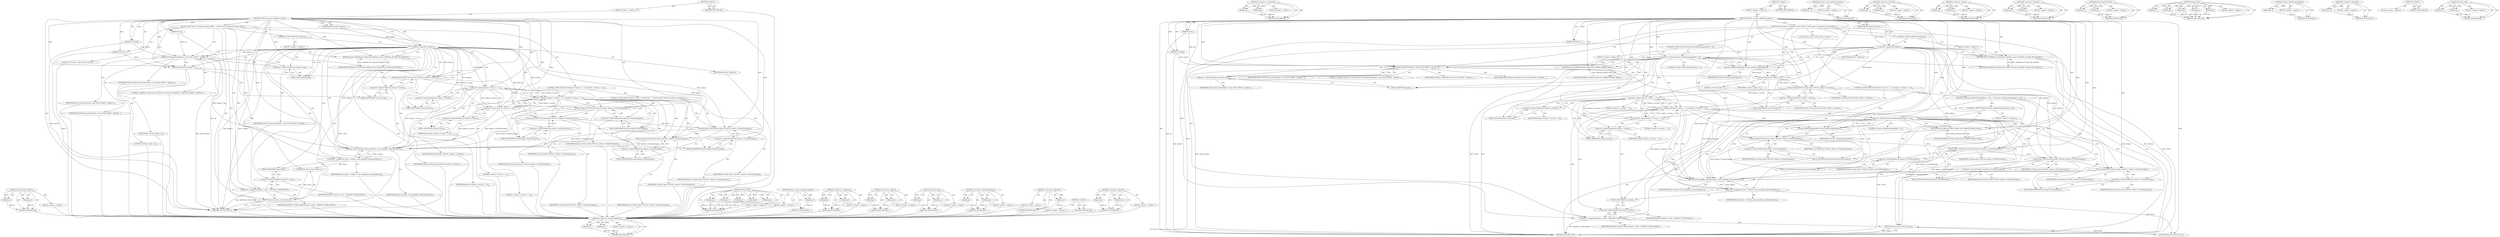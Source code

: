 digraph "Stream_Seek" {
vulnerable_128 [label=<(METHOD,Stream_Read_UINT16)>];
vulnerable_129 [label=<(PARAM,p1)>];
vulnerable_130 [label=<(PARAM,p2)>];
vulnerable_131 [label=<(BLOCK,&lt;empty&gt;,&lt;empty&gt;)>];
vulnerable_132 [label=<(METHOD_RETURN,ANY)>];
vulnerable_6 [label=<(METHOD,&lt;global&gt;)<SUB>1</SUB>>];
vulnerable_7 [label=<(BLOCK,&lt;empty&gt;,&lt;empty&gt;)<SUB>1</SUB>>];
vulnerable_8 [label=<(METHOD,drdynvc_process_capability_request)<SUB>1</SUB>>];
vulnerable_9 [label=<(PARAM,drdynvcPlugin* drdynvc)<SUB>1</SUB>>];
vulnerable_10 [label=<(PARAM,int Sp)<SUB>1</SUB>>];
vulnerable_11 [label=<(PARAM,int cbChId)<SUB>2</SUB>>];
vulnerable_12 [label=<(PARAM,wStream* s)<SUB>2</SUB>>];
vulnerable_13 [label=<(BLOCK,{
	UINT status;

 	if (!drdynvc)
 		return CHAN...,{
	UINT status;

 	if (!drdynvc)
 		return CHAN...)<SUB>3</SUB>>];
vulnerable_14 [label="<(LOCAL,UINT status: UINT)<SUB>4</SUB>>"];
vulnerable_15 [label=<(CONTROL_STRUCTURE,IF,if (!drdynvc))<SUB>6</SUB>>];
vulnerable_16 [label=<(&lt;operator&gt;.logicalNot,!drdynvc)<SUB>6</SUB>>];
vulnerable_17 [label=<(IDENTIFIER,drdynvc,!drdynvc)<SUB>6</SUB>>];
vulnerable_18 [label=<(BLOCK,&lt;empty&gt;,&lt;empty&gt;)<SUB>7</SUB>>];
vulnerable_19 [label=<(RETURN,return CHANNEL_RC_BAD_INIT_HANDLE;,return CHANNEL_RC_BAD_INIT_HANDLE;)<SUB>7</SUB>>];
vulnerable_20 [label=<(IDENTIFIER,CHANNEL_RC_BAD_INIT_HANDLE,return CHANNEL_RC_BAD_INIT_HANDLE;)<SUB>7</SUB>>];
vulnerable_21 [label=<(WLog_Print,WLog_Print(drdynvc-&gt;log, WLOG_TRACE, &quot;capabilit...)<SUB>9</SUB>>];
vulnerable_22 [label=<(&lt;operator&gt;.indirectFieldAccess,drdynvc-&gt;log)<SUB>9</SUB>>];
vulnerable_23 [label=<(IDENTIFIER,drdynvc,WLog_Print(drdynvc-&gt;log, WLOG_TRACE, &quot;capabilit...)<SUB>9</SUB>>];
vulnerable_24 [label=<(FIELD_IDENTIFIER,log,log)<SUB>9</SUB>>];
vulnerable_25 [label=<(IDENTIFIER,WLOG_TRACE,WLog_Print(drdynvc-&gt;log, WLOG_TRACE, &quot;capabilit...)<SUB>9</SUB>>];
vulnerable_26 [label=<(LITERAL,&quot;capability_request Sp=%d cbChId=%d&quot;,WLog_Print(drdynvc-&gt;log, WLOG_TRACE, &quot;capabilit...)<SUB>9</SUB>>];
vulnerable_27 [label=<(IDENTIFIER,Sp,WLog_Print(drdynvc-&gt;log, WLOG_TRACE, &quot;capabilit...)<SUB>9</SUB>>];
vulnerable_28 [label=<(IDENTIFIER,cbChId,WLog_Print(drdynvc-&gt;log, WLOG_TRACE, &quot;capabilit...)<SUB>9</SUB>>];
vulnerable_29 [label=<(Stream_Seek,Stream_Seek(s, 1))<SUB>10</SUB>>];
vulnerable_30 [label=<(IDENTIFIER,s,Stream_Seek(s, 1))<SUB>10</SUB>>];
vulnerable_31 [label=<(LITERAL,1,Stream_Seek(s, 1))<SUB>10</SUB>>];
vulnerable_32 [label=<(Stream_Read_UINT16,Stream_Read_UINT16(s, drdynvc-&gt;version))<SUB>11</SUB>>];
vulnerable_33 [label=<(IDENTIFIER,s,Stream_Read_UINT16(s, drdynvc-&gt;version))<SUB>11</SUB>>];
vulnerable_34 [label=<(&lt;operator&gt;.indirectFieldAccess,drdynvc-&gt;version)<SUB>11</SUB>>];
vulnerable_35 [label=<(IDENTIFIER,drdynvc,Stream_Read_UINT16(s, drdynvc-&gt;version))<SUB>11</SUB>>];
vulnerable_36 [label=<(FIELD_IDENTIFIER,version,version)<SUB>11</SUB>>];
vulnerable_37 [label=<(CONTROL_STRUCTURE,IF,if ((drdynvc-&gt;version == 2) || (drdynvc-&gt;version == 3)))<SUB>16</SUB>>];
vulnerable_38 [label=<(&lt;operator&gt;.logicalOr,(drdynvc-&gt;version == 2) || (drdynvc-&gt;version == 3))<SUB>16</SUB>>];
vulnerable_39 [label=<(&lt;operator&gt;.equals,drdynvc-&gt;version == 2)<SUB>16</SUB>>];
vulnerable_40 [label=<(&lt;operator&gt;.indirectFieldAccess,drdynvc-&gt;version)<SUB>16</SUB>>];
vulnerable_41 [label=<(IDENTIFIER,drdynvc,drdynvc-&gt;version == 2)<SUB>16</SUB>>];
vulnerable_42 [label=<(FIELD_IDENTIFIER,version,version)<SUB>16</SUB>>];
vulnerable_43 [label=<(LITERAL,2,drdynvc-&gt;version == 2)<SUB>16</SUB>>];
vulnerable_44 [label=<(&lt;operator&gt;.equals,drdynvc-&gt;version == 3)<SUB>16</SUB>>];
vulnerable_45 [label=<(&lt;operator&gt;.indirectFieldAccess,drdynvc-&gt;version)<SUB>16</SUB>>];
vulnerable_46 [label=<(IDENTIFIER,drdynvc,drdynvc-&gt;version == 3)<SUB>16</SUB>>];
vulnerable_47 [label=<(FIELD_IDENTIFIER,version,version)<SUB>16</SUB>>];
vulnerable_48 [label=<(LITERAL,3,drdynvc-&gt;version == 3)<SUB>16</SUB>>];
vulnerable_49 [label=<(BLOCK,{
 		Stream_Read_UINT16(s, drdynvc-&gt;PriorityCha...,{
 		Stream_Read_UINT16(s, drdynvc-&gt;PriorityCha...)<SUB>17</SUB>>];
vulnerable_50 [label=<(Stream_Read_UINT16,Stream_Read_UINT16(s, drdynvc-&gt;PriorityCharge0))<SUB>18</SUB>>];
vulnerable_51 [label=<(IDENTIFIER,s,Stream_Read_UINT16(s, drdynvc-&gt;PriorityCharge0))<SUB>18</SUB>>];
vulnerable_52 [label=<(&lt;operator&gt;.indirectFieldAccess,drdynvc-&gt;PriorityCharge0)<SUB>18</SUB>>];
vulnerable_53 [label=<(IDENTIFIER,drdynvc,Stream_Read_UINT16(s, drdynvc-&gt;PriorityCharge0))<SUB>18</SUB>>];
vulnerable_54 [label=<(FIELD_IDENTIFIER,PriorityCharge0,PriorityCharge0)<SUB>18</SUB>>];
vulnerable_55 [label=<(Stream_Read_UINT16,Stream_Read_UINT16(s, drdynvc-&gt;PriorityCharge1))<SUB>19</SUB>>];
vulnerable_56 [label=<(IDENTIFIER,s,Stream_Read_UINT16(s, drdynvc-&gt;PriorityCharge1))<SUB>19</SUB>>];
vulnerable_57 [label=<(&lt;operator&gt;.indirectFieldAccess,drdynvc-&gt;PriorityCharge1)<SUB>19</SUB>>];
vulnerable_58 [label=<(IDENTIFIER,drdynvc,Stream_Read_UINT16(s, drdynvc-&gt;PriorityCharge1))<SUB>19</SUB>>];
vulnerable_59 [label=<(FIELD_IDENTIFIER,PriorityCharge1,PriorityCharge1)<SUB>19</SUB>>];
vulnerable_60 [label=<(Stream_Read_UINT16,Stream_Read_UINT16(s, drdynvc-&gt;PriorityCharge2))<SUB>20</SUB>>];
vulnerable_61 [label=<(IDENTIFIER,s,Stream_Read_UINT16(s, drdynvc-&gt;PriorityCharge2))<SUB>20</SUB>>];
vulnerable_62 [label=<(&lt;operator&gt;.indirectFieldAccess,drdynvc-&gt;PriorityCharge2)<SUB>20</SUB>>];
vulnerable_63 [label=<(IDENTIFIER,drdynvc,Stream_Read_UINT16(s, drdynvc-&gt;PriorityCharge2))<SUB>20</SUB>>];
vulnerable_64 [label=<(FIELD_IDENTIFIER,PriorityCharge2,PriorityCharge2)<SUB>20</SUB>>];
vulnerable_65 [label=<(Stream_Read_UINT16,Stream_Read_UINT16(s, drdynvc-&gt;PriorityCharge3))<SUB>21</SUB>>];
vulnerable_66 [label=<(IDENTIFIER,s,Stream_Read_UINT16(s, drdynvc-&gt;PriorityCharge3))<SUB>21</SUB>>];
vulnerable_67 [label=<(&lt;operator&gt;.indirectFieldAccess,drdynvc-&gt;PriorityCharge3)<SUB>21</SUB>>];
vulnerable_68 [label=<(IDENTIFIER,drdynvc,Stream_Read_UINT16(s, drdynvc-&gt;PriorityCharge3))<SUB>21</SUB>>];
vulnerable_69 [label=<(FIELD_IDENTIFIER,PriorityCharge3,PriorityCharge3)<SUB>21</SUB>>];
vulnerable_70 [label=<(&lt;operator&gt;.assignment,status = drdynvc_send_capability_response(drdynvc))<SUB>24</SUB>>];
vulnerable_71 [label=<(IDENTIFIER,status,status = drdynvc_send_capability_response(drdynvc))<SUB>24</SUB>>];
vulnerable_72 [label=<(drdynvc_send_capability_response,drdynvc_send_capability_response(drdynvc))<SUB>24</SUB>>];
vulnerable_73 [label=<(IDENTIFIER,drdynvc,drdynvc_send_capability_response(drdynvc))<SUB>24</SUB>>];
vulnerable_74 [label=<(&lt;operator&gt;.assignment,drdynvc-&gt;state = DRDYNVC_STATE_READY)<SUB>25</SUB>>];
vulnerable_75 [label=<(&lt;operator&gt;.indirectFieldAccess,drdynvc-&gt;state)<SUB>25</SUB>>];
vulnerable_76 [label=<(IDENTIFIER,drdynvc,drdynvc-&gt;state = DRDYNVC_STATE_READY)<SUB>25</SUB>>];
vulnerable_77 [label=<(FIELD_IDENTIFIER,state,state)<SUB>25</SUB>>];
vulnerable_78 [label=<(IDENTIFIER,DRDYNVC_STATE_READY,drdynvc-&gt;state = DRDYNVC_STATE_READY)<SUB>25</SUB>>];
vulnerable_79 [label=<(RETURN,return status;,return status;)<SUB>26</SUB>>];
vulnerable_80 [label=<(IDENTIFIER,status,return status;)<SUB>26</SUB>>];
vulnerable_81 [label=<(METHOD_RETURN,UINT)<SUB>1</SUB>>];
vulnerable_83 [label=<(METHOD_RETURN,ANY)<SUB>1</SUB>>];
vulnerable_110 [label=<(METHOD,WLog_Print)>];
vulnerable_111 [label=<(PARAM,p1)>];
vulnerable_112 [label=<(PARAM,p2)>];
vulnerable_113 [label=<(PARAM,p3)>];
vulnerable_114 [label=<(PARAM,p4)>];
vulnerable_115 [label=<(PARAM,p5)>];
vulnerable_116 [label=<(BLOCK,&lt;empty&gt;,&lt;empty&gt;)>];
vulnerable_117 [label=<(METHOD_RETURN,ANY)>];
vulnerable_148 [label=<(METHOD,drdynvc_send_capability_response)>];
vulnerable_149 [label=<(PARAM,p1)>];
vulnerable_150 [label=<(BLOCK,&lt;empty&gt;,&lt;empty&gt;)>];
vulnerable_151 [label=<(METHOD_RETURN,ANY)>];
vulnerable_143 [label=<(METHOD,&lt;operator&gt;.assignment)>];
vulnerable_144 [label=<(PARAM,p1)>];
vulnerable_145 [label=<(PARAM,p2)>];
vulnerable_146 [label=<(BLOCK,&lt;empty&gt;,&lt;empty&gt;)>];
vulnerable_147 [label=<(METHOD_RETURN,ANY)>];
vulnerable_138 [label=<(METHOD,&lt;operator&gt;.equals)>];
vulnerable_139 [label=<(PARAM,p1)>];
vulnerable_140 [label=<(PARAM,p2)>];
vulnerable_141 [label=<(BLOCK,&lt;empty&gt;,&lt;empty&gt;)>];
vulnerable_142 [label=<(METHOD_RETURN,ANY)>];
vulnerable_123 [label=<(METHOD,Stream_Seek)>];
vulnerable_124 [label=<(PARAM,p1)>];
vulnerable_125 [label=<(PARAM,p2)>];
vulnerable_126 [label=<(BLOCK,&lt;empty&gt;,&lt;empty&gt;)>];
vulnerable_127 [label=<(METHOD_RETURN,ANY)>];
vulnerable_118 [label=<(METHOD,&lt;operator&gt;.indirectFieldAccess)>];
vulnerable_119 [label=<(PARAM,p1)>];
vulnerable_120 [label=<(PARAM,p2)>];
vulnerable_121 [label=<(BLOCK,&lt;empty&gt;,&lt;empty&gt;)>];
vulnerable_122 [label=<(METHOD_RETURN,ANY)>];
vulnerable_106 [label=<(METHOD,&lt;operator&gt;.logicalNot)>];
vulnerable_107 [label=<(PARAM,p1)>];
vulnerable_108 [label=<(BLOCK,&lt;empty&gt;,&lt;empty&gt;)>];
vulnerable_109 [label=<(METHOD_RETURN,ANY)>];
vulnerable_100 [label=<(METHOD,&lt;global&gt;)<SUB>1</SUB>>];
vulnerable_101 [label=<(BLOCK,&lt;empty&gt;,&lt;empty&gt;)>];
vulnerable_102 [label=<(METHOD_RETURN,ANY)>];
vulnerable_133 [label=<(METHOD,&lt;operator&gt;.logicalOr)>];
vulnerable_134 [label=<(PARAM,p1)>];
vulnerable_135 [label=<(PARAM,p2)>];
vulnerable_136 [label=<(BLOCK,&lt;empty&gt;,&lt;empty&gt;)>];
vulnerable_137 [label=<(METHOD_RETURN,ANY)>];
fixed_143 [label=<(METHOD,&lt;operator&gt;.indirectFieldAccess)>];
fixed_144 [label=<(PARAM,p1)>];
fixed_145 [label=<(PARAM,p2)>];
fixed_146 [label=<(BLOCK,&lt;empty&gt;,&lt;empty&gt;)>];
fixed_147 [label=<(METHOD_RETURN,ANY)>];
fixed_168 [label=<(METHOD,&lt;operator&gt;.assignment)>];
fixed_169 [label=<(PARAM,p1)>];
fixed_170 [label=<(PARAM,p2)>];
fixed_171 [label=<(BLOCK,&lt;empty&gt;,&lt;empty&gt;)>];
fixed_172 [label=<(METHOD_RETURN,ANY)>];
fixed_6 [label=<(METHOD,&lt;global&gt;)<SUB>1</SUB>>];
fixed_7 [label=<(BLOCK,&lt;empty&gt;,&lt;empty&gt;)<SUB>1</SUB>>];
fixed_8 [label=<(METHOD,drdynvc_process_capability_request)<SUB>1</SUB>>];
fixed_9 [label=<(PARAM,drdynvcPlugin* drdynvc)<SUB>1</SUB>>];
fixed_10 [label=<(PARAM,int Sp)<SUB>1</SUB>>];
fixed_11 [label=<(PARAM,int cbChId)<SUB>2</SUB>>];
fixed_12 [label=<(PARAM,wStream* s)<SUB>2</SUB>>];
fixed_13 [label=<(BLOCK,{
	UINT status;

 	if (!drdynvc)
 		return CHAN...,{
	UINT status;

 	if (!drdynvc)
 		return CHAN...)<SUB>3</SUB>>];
fixed_14 [label="<(LOCAL,UINT status: UINT)<SUB>4</SUB>>"];
fixed_15 [label=<(CONTROL_STRUCTURE,IF,if (!drdynvc))<SUB>6</SUB>>];
fixed_16 [label=<(&lt;operator&gt;.logicalNot,!drdynvc)<SUB>6</SUB>>];
fixed_17 [label=<(IDENTIFIER,drdynvc,!drdynvc)<SUB>6</SUB>>];
fixed_18 [label=<(BLOCK,&lt;empty&gt;,&lt;empty&gt;)<SUB>7</SUB>>];
fixed_19 [label=<(RETURN,return CHANNEL_RC_BAD_INIT_HANDLE;,return CHANNEL_RC_BAD_INIT_HANDLE;)<SUB>7</SUB>>];
fixed_20 [label=<(IDENTIFIER,CHANNEL_RC_BAD_INIT_HANDLE,return CHANNEL_RC_BAD_INIT_HANDLE;)<SUB>7</SUB>>];
fixed_21 [label=<(CONTROL_STRUCTURE,IF,if (Stream_GetRemainingLength(s) &lt; 3))<SUB>9</SUB>>];
fixed_22 [label=<(&lt;operator&gt;.lessThan,Stream_GetRemainingLength(s) &lt; 3)<SUB>9</SUB>>];
fixed_23 [label=<(Stream_GetRemainingLength,Stream_GetRemainingLength(s))<SUB>9</SUB>>];
fixed_24 [label=<(IDENTIFIER,s,Stream_GetRemainingLength(s))<SUB>9</SUB>>];
fixed_25 [label=<(LITERAL,3,Stream_GetRemainingLength(s) &lt; 3)<SUB>9</SUB>>];
fixed_26 [label=<(BLOCK,&lt;empty&gt;,&lt;empty&gt;)<SUB>10</SUB>>];
fixed_27 [label=<(RETURN,return ERROR_INVALID_DATA;,return ERROR_INVALID_DATA;)<SUB>10</SUB>>];
fixed_28 [label=<(IDENTIFIER,ERROR_INVALID_DATA,return ERROR_INVALID_DATA;)<SUB>10</SUB>>];
fixed_29 [label=<(WLog_Print,WLog_Print(drdynvc-&gt;log, WLOG_TRACE, &quot;capabilit...)<SUB>12</SUB>>];
fixed_30 [label=<(&lt;operator&gt;.indirectFieldAccess,drdynvc-&gt;log)<SUB>12</SUB>>];
fixed_31 [label=<(IDENTIFIER,drdynvc,WLog_Print(drdynvc-&gt;log, WLOG_TRACE, &quot;capabilit...)<SUB>12</SUB>>];
fixed_32 [label=<(FIELD_IDENTIFIER,log,log)<SUB>12</SUB>>];
fixed_33 [label=<(IDENTIFIER,WLOG_TRACE,WLog_Print(drdynvc-&gt;log, WLOG_TRACE, &quot;capabilit...)<SUB>12</SUB>>];
fixed_34 [label=<(LITERAL,&quot;capability_request Sp=%d cbChId=%d&quot;,WLog_Print(drdynvc-&gt;log, WLOG_TRACE, &quot;capabilit...)<SUB>12</SUB>>];
fixed_35 [label=<(IDENTIFIER,Sp,WLog_Print(drdynvc-&gt;log, WLOG_TRACE, &quot;capabilit...)<SUB>12</SUB>>];
fixed_36 [label=<(IDENTIFIER,cbChId,WLog_Print(drdynvc-&gt;log, WLOG_TRACE, &quot;capabilit...)<SUB>12</SUB>>];
fixed_37 [label=<(Stream_Seek,Stream_Seek(s, 1))<SUB>13</SUB>>];
fixed_38 [label=<(IDENTIFIER,s,Stream_Seek(s, 1))<SUB>13</SUB>>];
fixed_39 [label=<(LITERAL,1,Stream_Seek(s, 1))<SUB>13</SUB>>];
fixed_40 [label=<(Stream_Read_UINT16,Stream_Read_UINT16(s, drdynvc-&gt;version))<SUB>14</SUB>>];
fixed_41 [label=<(IDENTIFIER,s,Stream_Read_UINT16(s, drdynvc-&gt;version))<SUB>14</SUB>>];
fixed_42 [label=<(&lt;operator&gt;.indirectFieldAccess,drdynvc-&gt;version)<SUB>14</SUB>>];
fixed_43 [label=<(IDENTIFIER,drdynvc,Stream_Read_UINT16(s, drdynvc-&gt;version))<SUB>14</SUB>>];
fixed_44 [label=<(FIELD_IDENTIFIER,version,version)<SUB>14</SUB>>];
fixed_45 [label=<(CONTROL_STRUCTURE,IF,if ((drdynvc-&gt;version == 2) || (drdynvc-&gt;version == 3)))<SUB>19</SUB>>];
fixed_46 [label=<(&lt;operator&gt;.logicalOr,(drdynvc-&gt;version == 2) || (drdynvc-&gt;version == 3))<SUB>19</SUB>>];
fixed_47 [label=<(&lt;operator&gt;.equals,drdynvc-&gt;version == 2)<SUB>19</SUB>>];
fixed_48 [label=<(&lt;operator&gt;.indirectFieldAccess,drdynvc-&gt;version)<SUB>19</SUB>>];
fixed_49 [label=<(IDENTIFIER,drdynvc,drdynvc-&gt;version == 2)<SUB>19</SUB>>];
fixed_50 [label=<(FIELD_IDENTIFIER,version,version)<SUB>19</SUB>>];
fixed_51 [label=<(LITERAL,2,drdynvc-&gt;version == 2)<SUB>19</SUB>>];
fixed_52 [label=<(&lt;operator&gt;.equals,drdynvc-&gt;version == 3)<SUB>19</SUB>>];
fixed_53 [label=<(&lt;operator&gt;.indirectFieldAccess,drdynvc-&gt;version)<SUB>19</SUB>>];
fixed_54 [label=<(IDENTIFIER,drdynvc,drdynvc-&gt;version == 3)<SUB>19</SUB>>];
fixed_55 [label=<(FIELD_IDENTIFIER,version,version)<SUB>19</SUB>>];
fixed_56 [label=<(LITERAL,3,drdynvc-&gt;version == 3)<SUB>19</SUB>>];
fixed_57 [label=<(BLOCK,{
		if (Stream_GetRemainingLength(s) &lt; 8)
			re...,{
		if (Stream_GetRemainingLength(s) &lt; 8)
			re...)<SUB>20</SUB>>];
fixed_58 [label=<(CONTROL_STRUCTURE,IF,if (Stream_GetRemainingLength(s) &lt; 8))<SUB>21</SUB>>];
fixed_59 [label=<(&lt;operator&gt;.lessThan,Stream_GetRemainingLength(s) &lt; 8)<SUB>21</SUB>>];
fixed_60 [label=<(Stream_GetRemainingLength,Stream_GetRemainingLength(s))<SUB>21</SUB>>];
fixed_61 [label=<(IDENTIFIER,s,Stream_GetRemainingLength(s))<SUB>21</SUB>>];
fixed_62 [label=<(LITERAL,8,Stream_GetRemainingLength(s) &lt; 8)<SUB>21</SUB>>];
fixed_63 [label=<(BLOCK,&lt;empty&gt;,&lt;empty&gt;)<SUB>22</SUB>>];
fixed_64 [label=<(RETURN,return ERROR_INVALID_DATA;,return ERROR_INVALID_DATA;)<SUB>22</SUB>>];
fixed_65 [label=<(IDENTIFIER,ERROR_INVALID_DATA,return ERROR_INVALID_DATA;)<SUB>22</SUB>>];
fixed_66 [label=<(Stream_Read_UINT16,Stream_Read_UINT16(s, drdynvc-&gt;PriorityCharge0))<SUB>24</SUB>>];
fixed_67 [label=<(IDENTIFIER,s,Stream_Read_UINT16(s, drdynvc-&gt;PriorityCharge0))<SUB>24</SUB>>];
fixed_68 [label=<(&lt;operator&gt;.indirectFieldAccess,drdynvc-&gt;PriorityCharge0)<SUB>24</SUB>>];
fixed_69 [label=<(IDENTIFIER,drdynvc,Stream_Read_UINT16(s, drdynvc-&gt;PriorityCharge0))<SUB>24</SUB>>];
fixed_70 [label=<(FIELD_IDENTIFIER,PriorityCharge0,PriorityCharge0)<SUB>24</SUB>>];
fixed_71 [label=<(Stream_Read_UINT16,Stream_Read_UINT16(s, drdynvc-&gt;PriorityCharge1))<SUB>25</SUB>>];
fixed_72 [label=<(IDENTIFIER,s,Stream_Read_UINT16(s, drdynvc-&gt;PriorityCharge1))<SUB>25</SUB>>];
fixed_73 [label=<(&lt;operator&gt;.indirectFieldAccess,drdynvc-&gt;PriorityCharge1)<SUB>25</SUB>>];
fixed_74 [label=<(IDENTIFIER,drdynvc,Stream_Read_UINT16(s, drdynvc-&gt;PriorityCharge1))<SUB>25</SUB>>];
fixed_75 [label=<(FIELD_IDENTIFIER,PriorityCharge1,PriorityCharge1)<SUB>25</SUB>>];
fixed_76 [label=<(Stream_Read_UINT16,Stream_Read_UINT16(s, drdynvc-&gt;PriorityCharge2))<SUB>26</SUB>>];
fixed_77 [label=<(IDENTIFIER,s,Stream_Read_UINT16(s, drdynvc-&gt;PriorityCharge2))<SUB>26</SUB>>];
fixed_78 [label=<(&lt;operator&gt;.indirectFieldAccess,drdynvc-&gt;PriorityCharge2)<SUB>26</SUB>>];
fixed_79 [label=<(IDENTIFIER,drdynvc,Stream_Read_UINT16(s, drdynvc-&gt;PriorityCharge2))<SUB>26</SUB>>];
fixed_80 [label=<(FIELD_IDENTIFIER,PriorityCharge2,PriorityCharge2)<SUB>26</SUB>>];
fixed_81 [label=<(Stream_Read_UINT16,Stream_Read_UINT16(s, drdynvc-&gt;PriorityCharge3))<SUB>27</SUB>>];
fixed_82 [label=<(IDENTIFIER,s,Stream_Read_UINT16(s, drdynvc-&gt;PriorityCharge3))<SUB>27</SUB>>];
fixed_83 [label=<(&lt;operator&gt;.indirectFieldAccess,drdynvc-&gt;PriorityCharge3)<SUB>27</SUB>>];
fixed_84 [label=<(IDENTIFIER,drdynvc,Stream_Read_UINT16(s, drdynvc-&gt;PriorityCharge3))<SUB>27</SUB>>];
fixed_85 [label=<(FIELD_IDENTIFIER,PriorityCharge3,PriorityCharge3)<SUB>27</SUB>>];
fixed_86 [label=<(&lt;operator&gt;.assignment,status = drdynvc_send_capability_response(drdynvc))<SUB>30</SUB>>];
fixed_87 [label=<(IDENTIFIER,status,status = drdynvc_send_capability_response(drdynvc))<SUB>30</SUB>>];
fixed_88 [label=<(drdynvc_send_capability_response,drdynvc_send_capability_response(drdynvc))<SUB>30</SUB>>];
fixed_89 [label=<(IDENTIFIER,drdynvc,drdynvc_send_capability_response(drdynvc))<SUB>30</SUB>>];
fixed_90 [label=<(&lt;operator&gt;.assignment,drdynvc-&gt;state = DRDYNVC_STATE_READY)<SUB>31</SUB>>];
fixed_91 [label=<(&lt;operator&gt;.indirectFieldAccess,drdynvc-&gt;state)<SUB>31</SUB>>];
fixed_92 [label=<(IDENTIFIER,drdynvc,drdynvc-&gt;state = DRDYNVC_STATE_READY)<SUB>31</SUB>>];
fixed_93 [label=<(FIELD_IDENTIFIER,state,state)<SUB>31</SUB>>];
fixed_94 [label=<(IDENTIFIER,DRDYNVC_STATE_READY,drdynvc-&gt;state = DRDYNVC_STATE_READY)<SUB>31</SUB>>];
fixed_95 [label=<(RETURN,return status;,return status;)<SUB>32</SUB>>];
fixed_96 [label=<(IDENTIFIER,status,return status;)<SUB>32</SUB>>];
fixed_97 [label=<(METHOD_RETURN,UINT)<SUB>1</SUB>>];
fixed_99 [label=<(METHOD_RETURN,ANY)<SUB>1</SUB>>];
fixed_173 [label=<(METHOD,drdynvc_send_capability_response)>];
fixed_174 [label=<(PARAM,p1)>];
fixed_175 [label=<(BLOCK,&lt;empty&gt;,&lt;empty&gt;)>];
fixed_176 [label=<(METHOD_RETURN,ANY)>];
fixed_126 [label=<(METHOD,&lt;operator&gt;.lessThan)>];
fixed_127 [label=<(PARAM,p1)>];
fixed_128 [label=<(PARAM,p2)>];
fixed_129 [label=<(BLOCK,&lt;empty&gt;,&lt;empty&gt;)>];
fixed_130 [label=<(METHOD_RETURN,ANY)>];
fixed_163 [label=<(METHOD,&lt;operator&gt;.equals)>];
fixed_164 [label=<(PARAM,p1)>];
fixed_165 [label=<(PARAM,p2)>];
fixed_166 [label=<(BLOCK,&lt;empty&gt;,&lt;empty&gt;)>];
fixed_167 [label=<(METHOD_RETURN,ANY)>];
fixed_158 [label=<(METHOD,&lt;operator&gt;.logicalOr)>];
fixed_159 [label=<(PARAM,p1)>];
fixed_160 [label=<(PARAM,p2)>];
fixed_161 [label=<(BLOCK,&lt;empty&gt;,&lt;empty&gt;)>];
fixed_162 [label=<(METHOD_RETURN,ANY)>];
fixed_153 [label=<(METHOD,Stream_Read_UINT16)>];
fixed_154 [label=<(PARAM,p1)>];
fixed_155 [label=<(PARAM,p2)>];
fixed_156 [label=<(BLOCK,&lt;empty&gt;,&lt;empty&gt;)>];
fixed_157 [label=<(METHOD_RETURN,ANY)>];
fixed_135 [label=<(METHOD,WLog_Print)>];
fixed_136 [label=<(PARAM,p1)>];
fixed_137 [label=<(PARAM,p2)>];
fixed_138 [label=<(PARAM,p3)>];
fixed_139 [label=<(PARAM,p4)>];
fixed_140 [label=<(PARAM,p5)>];
fixed_141 [label=<(BLOCK,&lt;empty&gt;,&lt;empty&gt;)>];
fixed_142 [label=<(METHOD_RETURN,ANY)>];
fixed_131 [label=<(METHOD,Stream_GetRemainingLength)>];
fixed_132 [label=<(PARAM,p1)>];
fixed_133 [label=<(BLOCK,&lt;empty&gt;,&lt;empty&gt;)>];
fixed_134 [label=<(METHOD_RETURN,ANY)>];
fixed_122 [label=<(METHOD,&lt;operator&gt;.logicalNot)>];
fixed_123 [label=<(PARAM,p1)>];
fixed_124 [label=<(BLOCK,&lt;empty&gt;,&lt;empty&gt;)>];
fixed_125 [label=<(METHOD_RETURN,ANY)>];
fixed_116 [label=<(METHOD,&lt;global&gt;)<SUB>1</SUB>>];
fixed_117 [label=<(BLOCK,&lt;empty&gt;,&lt;empty&gt;)>];
fixed_118 [label=<(METHOD_RETURN,ANY)>];
fixed_148 [label=<(METHOD,Stream_Seek)>];
fixed_149 [label=<(PARAM,p1)>];
fixed_150 [label=<(PARAM,p2)>];
fixed_151 [label=<(BLOCK,&lt;empty&gt;,&lt;empty&gt;)>];
fixed_152 [label=<(METHOD_RETURN,ANY)>];
vulnerable_128 -> vulnerable_129  [key=0, label="AST: "];
vulnerable_128 -> vulnerable_129  [key=1, label="DDG: "];
vulnerable_128 -> vulnerable_131  [key=0, label="AST: "];
vulnerable_128 -> vulnerable_130  [key=0, label="AST: "];
vulnerable_128 -> vulnerable_130  [key=1, label="DDG: "];
vulnerable_128 -> vulnerable_132  [key=0, label="AST: "];
vulnerable_128 -> vulnerable_132  [key=1, label="CFG: "];
vulnerable_129 -> vulnerable_132  [key=0, label="DDG: p1"];
vulnerable_130 -> vulnerable_132  [key=0, label="DDG: p2"];
vulnerable_131 -> fixed_143  [key=0];
vulnerable_132 -> fixed_143  [key=0];
vulnerable_6 -> vulnerable_7  [key=0, label="AST: "];
vulnerable_6 -> vulnerable_83  [key=0, label="AST: "];
vulnerable_6 -> vulnerable_83  [key=1, label="CFG: "];
vulnerable_7 -> vulnerable_8  [key=0, label="AST: "];
vulnerable_8 -> vulnerable_9  [key=0, label="AST: "];
vulnerable_8 -> vulnerable_9  [key=1, label="DDG: "];
vulnerable_8 -> vulnerable_10  [key=0, label="AST: "];
vulnerable_8 -> vulnerable_10  [key=1, label="DDG: "];
vulnerable_8 -> vulnerable_11  [key=0, label="AST: "];
vulnerable_8 -> vulnerable_11  [key=1, label="DDG: "];
vulnerable_8 -> vulnerable_12  [key=0, label="AST: "];
vulnerable_8 -> vulnerable_12  [key=1, label="DDG: "];
vulnerable_8 -> vulnerable_13  [key=0, label="AST: "];
vulnerable_8 -> vulnerable_81  [key=0, label="AST: "];
vulnerable_8 -> vulnerable_16  [key=0, label="CFG: "];
vulnerable_8 -> vulnerable_16  [key=1, label="DDG: "];
vulnerable_8 -> vulnerable_74  [key=0, label="DDG: "];
vulnerable_8 -> vulnerable_21  [key=0, label="DDG: "];
vulnerable_8 -> vulnerable_29  [key=0, label="DDG: "];
vulnerable_8 -> vulnerable_32  [key=0, label="DDG: "];
vulnerable_8 -> vulnerable_80  [key=0, label="DDG: "];
vulnerable_8 -> vulnerable_19  [key=0, label="DDG: "];
vulnerable_8 -> vulnerable_72  [key=0, label="DDG: "];
vulnerable_8 -> vulnerable_20  [key=0, label="DDG: "];
vulnerable_8 -> vulnerable_39  [key=0, label="DDG: "];
vulnerable_8 -> vulnerable_44  [key=0, label="DDG: "];
vulnerable_8 -> vulnerable_50  [key=0, label="DDG: "];
vulnerable_8 -> vulnerable_55  [key=0, label="DDG: "];
vulnerable_8 -> vulnerable_60  [key=0, label="DDG: "];
vulnerable_8 -> vulnerable_65  [key=0, label="DDG: "];
vulnerable_9 -> vulnerable_16  [key=0, label="DDG: drdynvc"];
vulnerable_10 -> vulnerable_81  [key=0, label="DDG: Sp"];
vulnerable_10 -> vulnerable_21  [key=0, label="DDG: Sp"];
vulnerable_11 -> vulnerable_81  [key=0, label="DDG: cbChId"];
vulnerable_11 -> vulnerable_21  [key=0, label="DDG: cbChId"];
vulnerable_12 -> vulnerable_81  [key=0, label="DDG: s"];
vulnerable_12 -> vulnerable_29  [key=0, label="DDG: s"];
vulnerable_13 -> vulnerable_14  [key=0, label="AST: "];
vulnerable_13 -> vulnerable_15  [key=0, label="AST: "];
vulnerable_13 -> vulnerable_21  [key=0, label="AST: "];
vulnerable_13 -> vulnerable_29  [key=0, label="AST: "];
vulnerable_13 -> vulnerable_32  [key=0, label="AST: "];
vulnerable_13 -> vulnerable_37  [key=0, label="AST: "];
vulnerable_13 -> vulnerable_70  [key=0, label="AST: "];
vulnerable_13 -> vulnerable_74  [key=0, label="AST: "];
vulnerable_13 -> vulnerable_79  [key=0, label="AST: "];
vulnerable_14 -> fixed_143  [key=0];
vulnerable_15 -> vulnerable_16  [key=0, label="AST: "];
vulnerable_15 -> vulnerable_18  [key=0, label="AST: "];
vulnerable_16 -> vulnerable_17  [key=0, label="AST: "];
vulnerable_16 -> vulnerable_19  [key=0, label="CFG: "];
vulnerable_16 -> vulnerable_19  [key=1, label="CDG: "];
vulnerable_16 -> vulnerable_24  [key=0, label="CFG: "];
vulnerable_16 -> vulnerable_24  [key=1, label="CDG: "];
vulnerable_16 -> vulnerable_81  [key=0, label="DDG: drdynvc"];
vulnerable_16 -> vulnerable_81  [key=1, label="DDG: !drdynvc"];
vulnerable_16 -> vulnerable_21  [key=0, label="DDG: drdynvc"];
vulnerable_16 -> vulnerable_21  [key=1, label="CDG: "];
vulnerable_16 -> vulnerable_32  [key=0, label="DDG: drdynvc"];
vulnerable_16 -> vulnerable_32  [key=1, label="CDG: "];
vulnerable_16 -> vulnerable_72  [key=0, label="DDG: drdynvc"];
vulnerable_16 -> vulnerable_72  [key=1, label="CDG: "];
vulnerable_16 -> vulnerable_39  [key=0, label="DDG: drdynvc"];
vulnerable_16 -> vulnerable_39  [key=1, label="CDG: "];
vulnerable_16 -> vulnerable_44  [key=0, label="DDG: drdynvc"];
vulnerable_16 -> vulnerable_50  [key=0, label="DDG: drdynvc"];
vulnerable_16 -> vulnerable_55  [key=0, label="DDG: drdynvc"];
vulnerable_16 -> vulnerable_60  [key=0, label="DDG: drdynvc"];
vulnerable_16 -> vulnerable_65  [key=0, label="DDG: drdynvc"];
vulnerable_16 -> vulnerable_34  [key=0, label="CDG: "];
vulnerable_16 -> vulnerable_77  [key=0, label="CDG: "];
vulnerable_16 -> vulnerable_42  [key=0, label="CDG: "];
vulnerable_16 -> vulnerable_75  [key=0, label="CDG: "];
vulnerable_16 -> vulnerable_38  [key=0, label="CDG: "];
vulnerable_16 -> vulnerable_22  [key=0, label="CDG: "];
vulnerable_16 -> vulnerable_74  [key=0, label="CDG: "];
vulnerable_16 -> vulnerable_40  [key=0, label="CDG: "];
vulnerable_16 -> vulnerable_29  [key=0, label="CDG: "];
vulnerable_16 -> vulnerable_79  [key=0, label="CDG: "];
vulnerable_16 -> vulnerable_36  [key=0, label="CDG: "];
vulnerable_16 -> vulnerable_70  [key=0, label="CDG: "];
vulnerable_17 -> fixed_143  [key=0];
vulnerable_18 -> vulnerable_19  [key=0, label="AST: "];
vulnerable_19 -> vulnerable_20  [key=0, label="AST: "];
vulnerable_19 -> vulnerable_81  [key=0, label="CFG: "];
vulnerable_19 -> vulnerable_81  [key=1, label="DDG: &lt;RET&gt;"];
vulnerable_20 -> vulnerable_19  [key=0, label="DDG: CHANNEL_RC_BAD_INIT_HANDLE"];
vulnerable_21 -> vulnerable_22  [key=0, label="AST: "];
vulnerable_21 -> vulnerable_25  [key=0, label="AST: "];
vulnerable_21 -> vulnerable_26  [key=0, label="AST: "];
vulnerable_21 -> vulnerable_27  [key=0, label="AST: "];
vulnerable_21 -> vulnerable_28  [key=0, label="AST: "];
vulnerable_21 -> vulnerable_29  [key=0, label="CFG: "];
vulnerable_21 -> vulnerable_81  [key=0, label="DDG: WLOG_TRACE"];
vulnerable_21 -> vulnerable_72  [key=0, label="DDG: drdynvc-&gt;log"];
vulnerable_22 -> vulnerable_23  [key=0, label="AST: "];
vulnerable_22 -> vulnerable_24  [key=0, label="AST: "];
vulnerable_22 -> vulnerable_21  [key=0, label="CFG: "];
vulnerable_23 -> fixed_143  [key=0];
vulnerable_24 -> vulnerable_22  [key=0, label="CFG: "];
vulnerable_25 -> fixed_143  [key=0];
vulnerable_26 -> fixed_143  [key=0];
vulnerable_27 -> fixed_143  [key=0];
vulnerable_28 -> fixed_143  [key=0];
vulnerable_29 -> vulnerable_30  [key=0, label="AST: "];
vulnerable_29 -> vulnerable_31  [key=0, label="AST: "];
vulnerable_29 -> vulnerable_36  [key=0, label="CFG: "];
vulnerable_29 -> vulnerable_32  [key=0, label="DDG: s"];
vulnerable_30 -> fixed_143  [key=0];
vulnerable_31 -> fixed_143  [key=0];
vulnerable_32 -> vulnerable_33  [key=0, label="AST: "];
vulnerable_32 -> vulnerable_34  [key=0, label="AST: "];
vulnerable_32 -> vulnerable_42  [key=0, label="CFG: "];
vulnerable_32 -> vulnerable_39  [key=0, label="DDG: drdynvc-&gt;version"];
vulnerable_32 -> vulnerable_50  [key=0, label="DDG: s"];
vulnerable_33 -> fixed_143  [key=0];
vulnerable_34 -> vulnerable_35  [key=0, label="AST: "];
vulnerable_34 -> vulnerable_36  [key=0, label="AST: "];
vulnerable_34 -> vulnerable_32  [key=0, label="CFG: "];
vulnerable_35 -> fixed_143  [key=0];
vulnerable_36 -> vulnerable_34  [key=0, label="CFG: "];
vulnerable_37 -> vulnerable_38  [key=0, label="AST: "];
vulnerable_37 -> vulnerable_49  [key=0, label="AST: "];
vulnerable_38 -> vulnerable_39  [key=0, label="AST: "];
vulnerable_38 -> vulnerable_44  [key=0, label="AST: "];
vulnerable_38 -> vulnerable_54  [key=0, label="CFG: "];
vulnerable_38 -> vulnerable_54  [key=1, label="CDG: "];
vulnerable_38 -> vulnerable_72  [key=0, label="CFG: "];
vulnerable_38 -> vulnerable_60  [key=0, label="CDG: "];
vulnerable_38 -> vulnerable_64  [key=0, label="CDG: "];
vulnerable_38 -> vulnerable_57  [key=0, label="CDG: "];
vulnerable_38 -> vulnerable_52  [key=0, label="CDG: "];
vulnerable_38 -> vulnerable_69  [key=0, label="CDG: "];
vulnerable_38 -> vulnerable_67  [key=0, label="CDG: "];
vulnerable_38 -> vulnerable_65  [key=0, label="CDG: "];
vulnerable_38 -> vulnerable_50  [key=0, label="CDG: "];
vulnerable_38 -> vulnerable_59  [key=0, label="CDG: "];
vulnerable_38 -> vulnerable_55  [key=0, label="CDG: "];
vulnerable_38 -> vulnerable_62  [key=0, label="CDG: "];
vulnerable_39 -> vulnerable_40  [key=0, label="AST: "];
vulnerable_39 -> vulnerable_43  [key=0, label="AST: "];
vulnerable_39 -> vulnerable_38  [key=0, label="CFG: "];
vulnerable_39 -> vulnerable_38  [key=1, label="DDG: drdynvc-&gt;version"];
vulnerable_39 -> vulnerable_38  [key=2, label="DDG: 2"];
vulnerable_39 -> vulnerable_47  [key=0, label="CFG: "];
vulnerable_39 -> vulnerable_47  [key=1, label="CDG: "];
vulnerable_39 -> vulnerable_72  [key=0, label="DDG: drdynvc-&gt;version"];
vulnerable_39 -> vulnerable_44  [key=0, label="DDG: drdynvc-&gt;version"];
vulnerable_39 -> vulnerable_44  [key=1, label="CDG: "];
vulnerable_39 -> vulnerable_45  [key=0, label="CDG: "];
vulnerable_40 -> vulnerable_41  [key=0, label="AST: "];
vulnerable_40 -> vulnerable_42  [key=0, label="AST: "];
vulnerable_40 -> vulnerable_39  [key=0, label="CFG: "];
vulnerable_41 -> fixed_143  [key=0];
vulnerable_42 -> vulnerable_40  [key=0, label="CFG: "];
vulnerable_43 -> fixed_143  [key=0];
vulnerable_44 -> vulnerable_45  [key=0, label="AST: "];
vulnerable_44 -> vulnerable_48  [key=0, label="AST: "];
vulnerable_44 -> vulnerable_38  [key=0, label="CFG: "];
vulnerable_44 -> vulnerable_38  [key=1, label="DDG: drdynvc-&gt;version"];
vulnerable_44 -> vulnerable_38  [key=2, label="DDG: 3"];
vulnerable_44 -> vulnerable_72  [key=0, label="DDG: drdynvc-&gt;version"];
vulnerable_45 -> vulnerable_46  [key=0, label="AST: "];
vulnerable_45 -> vulnerable_47  [key=0, label="AST: "];
vulnerable_45 -> vulnerable_44  [key=0, label="CFG: "];
vulnerable_46 -> fixed_143  [key=0];
vulnerable_47 -> vulnerable_45  [key=0, label="CFG: "];
vulnerable_48 -> fixed_143  [key=0];
vulnerable_49 -> vulnerable_50  [key=0, label="AST: "];
vulnerable_49 -> vulnerable_55  [key=0, label="AST: "];
vulnerable_49 -> vulnerable_60  [key=0, label="AST: "];
vulnerable_49 -> vulnerable_65  [key=0, label="AST: "];
vulnerable_50 -> vulnerable_51  [key=0, label="AST: "];
vulnerable_50 -> vulnerable_52  [key=0, label="AST: "];
vulnerable_50 -> vulnerable_59  [key=0, label="CFG: "];
vulnerable_50 -> vulnerable_72  [key=0, label="DDG: drdynvc-&gt;PriorityCharge0"];
vulnerable_50 -> vulnerable_55  [key=0, label="DDG: s"];
vulnerable_51 -> fixed_143  [key=0];
vulnerable_52 -> vulnerable_53  [key=0, label="AST: "];
vulnerable_52 -> vulnerable_54  [key=0, label="AST: "];
vulnerable_52 -> vulnerable_50  [key=0, label="CFG: "];
vulnerable_53 -> fixed_143  [key=0];
vulnerable_54 -> vulnerable_52  [key=0, label="CFG: "];
vulnerable_55 -> vulnerable_56  [key=0, label="AST: "];
vulnerable_55 -> vulnerable_57  [key=0, label="AST: "];
vulnerable_55 -> vulnerable_64  [key=0, label="CFG: "];
vulnerable_55 -> vulnerable_72  [key=0, label="DDG: drdynvc-&gt;PriorityCharge1"];
vulnerable_55 -> vulnerable_60  [key=0, label="DDG: s"];
vulnerable_56 -> fixed_143  [key=0];
vulnerable_57 -> vulnerable_58  [key=0, label="AST: "];
vulnerable_57 -> vulnerable_59  [key=0, label="AST: "];
vulnerable_57 -> vulnerable_55  [key=0, label="CFG: "];
vulnerable_58 -> fixed_143  [key=0];
vulnerable_59 -> vulnerable_57  [key=0, label="CFG: "];
vulnerable_60 -> vulnerable_61  [key=0, label="AST: "];
vulnerable_60 -> vulnerable_62  [key=0, label="AST: "];
vulnerable_60 -> vulnerable_69  [key=0, label="CFG: "];
vulnerable_60 -> vulnerable_72  [key=0, label="DDG: drdynvc-&gt;PriorityCharge2"];
vulnerable_60 -> vulnerable_65  [key=0, label="DDG: s"];
vulnerable_61 -> fixed_143  [key=0];
vulnerable_62 -> vulnerable_63  [key=0, label="AST: "];
vulnerable_62 -> vulnerable_64  [key=0, label="AST: "];
vulnerable_62 -> vulnerable_60  [key=0, label="CFG: "];
vulnerable_63 -> fixed_143  [key=0];
vulnerable_64 -> vulnerable_62  [key=0, label="CFG: "];
vulnerable_65 -> vulnerable_66  [key=0, label="AST: "];
vulnerable_65 -> vulnerable_67  [key=0, label="AST: "];
vulnerable_65 -> vulnerable_72  [key=0, label="CFG: "];
vulnerable_65 -> vulnerable_72  [key=1, label="DDG: drdynvc-&gt;PriorityCharge3"];
vulnerable_66 -> fixed_143  [key=0];
vulnerable_67 -> vulnerable_68  [key=0, label="AST: "];
vulnerable_67 -> vulnerable_69  [key=0, label="AST: "];
vulnerable_67 -> vulnerable_65  [key=0, label="CFG: "];
vulnerable_68 -> fixed_143  [key=0];
vulnerable_69 -> vulnerable_67  [key=0, label="CFG: "];
vulnerable_70 -> vulnerable_71  [key=0, label="AST: "];
vulnerable_70 -> vulnerable_72  [key=0, label="AST: "];
vulnerable_70 -> vulnerable_77  [key=0, label="CFG: "];
vulnerable_70 -> vulnerable_80  [key=0, label="DDG: status"];
vulnerable_71 -> fixed_143  [key=0];
vulnerable_72 -> vulnerable_73  [key=0, label="AST: "];
vulnerable_72 -> vulnerable_70  [key=0, label="CFG: "];
vulnerable_72 -> vulnerable_70  [key=1, label="DDG: drdynvc"];
vulnerable_73 -> fixed_143  [key=0];
vulnerable_74 -> vulnerable_75  [key=0, label="AST: "];
vulnerable_74 -> vulnerable_78  [key=0, label="AST: "];
vulnerable_74 -> vulnerable_79  [key=0, label="CFG: "];
vulnerable_74 -> vulnerable_81  [key=0, label="DDG: DRDYNVC_STATE_READY"];
vulnerable_75 -> vulnerable_76  [key=0, label="AST: "];
vulnerable_75 -> vulnerable_77  [key=0, label="AST: "];
vulnerable_75 -> vulnerable_74  [key=0, label="CFG: "];
vulnerable_76 -> fixed_143  [key=0];
vulnerable_77 -> vulnerable_75  [key=0, label="CFG: "];
vulnerable_78 -> fixed_143  [key=0];
vulnerable_79 -> vulnerable_80  [key=0, label="AST: "];
vulnerable_79 -> vulnerable_81  [key=0, label="CFG: "];
vulnerable_79 -> vulnerable_81  [key=1, label="DDG: &lt;RET&gt;"];
vulnerable_80 -> vulnerable_79  [key=0, label="DDG: status"];
vulnerable_81 -> fixed_143  [key=0];
vulnerable_83 -> fixed_143  [key=0];
vulnerable_110 -> vulnerable_111  [key=0, label="AST: "];
vulnerable_110 -> vulnerable_111  [key=1, label="DDG: "];
vulnerable_110 -> vulnerable_116  [key=0, label="AST: "];
vulnerable_110 -> vulnerable_112  [key=0, label="AST: "];
vulnerable_110 -> vulnerable_112  [key=1, label="DDG: "];
vulnerable_110 -> vulnerable_117  [key=0, label="AST: "];
vulnerable_110 -> vulnerable_117  [key=1, label="CFG: "];
vulnerable_110 -> vulnerable_113  [key=0, label="AST: "];
vulnerable_110 -> vulnerable_113  [key=1, label="DDG: "];
vulnerable_110 -> vulnerable_114  [key=0, label="AST: "];
vulnerable_110 -> vulnerable_114  [key=1, label="DDG: "];
vulnerable_110 -> vulnerable_115  [key=0, label="AST: "];
vulnerable_110 -> vulnerable_115  [key=1, label="DDG: "];
vulnerable_111 -> vulnerable_117  [key=0, label="DDG: p1"];
vulnerable_112 -> vulnerable_117  [key=0, label="DDG: p2"];
vulnerable_113 -> vulnerable_117  [key=0, label="DDG: p3"];
vulnerable_114 -> vulnerable_117  [key=0, label="DDG: p4"];
vulnerable_115 -> vulnerable_117  [key=0, label="DDG: p5"];
vulnerable_116 -> fixed_143  [key=0];
vulnerable_117 -> fixed_143  [key=0];
vulnerable_148 -> vulnerable_149  [key=0, label="AST: "];
vulnerable_148 -> vulnerable_149  [key=1, label="DDG: "];
vulnerable_148 -> vulnerable_150  [key=0, label="AST: "];
vulnerable_148 -> vulnerable_151  [key=0, label="AST: "];
vulnerable_148 -> vulnerable_151  [key=1, label="CFG: "];
vulnerable_149 -> vulnerable_151  [key=0, label="DDG: p1"];
vulnerable_150 -> fixed_143  [key=0];
vulnerable_151 -> fixed_143  [key=0];
vulnerable_143 -> vulnerable_144  [key=0, label="AST: "];
vulnerable_143 -> vulnerable_144  [key=1, label="DDG: "];
vulnerable_143 -> vulnerable_146  [key=0, label="AST: "];
vulnerable_143 -> vulnerable_145  [key=0, label="AST: "];
vulnerable_143 -> vulnerable_145  [key=1, label="DDG: "];
vulnerable_143 -> vulnerable_147  [key=0, label="AST: "];
vulnerable_143 -> vulnerable_147  [key=1, label="CFG: "];
vulnerable_144 -> vulnerable_147  [key=0, label="DDG: p1"];
vulnerable_145 -> vulnerable_147  [key=0, label="DDG: p2"];
vulnerable_146 -> fixed_143  [key=0];
vulnerable_147 -> fixed_143  [key=0];
vulnerable_138 -> vulnerable_139  [key=0, label="AST: "];
vulnerable_138 -> vulnerable_139  [key=1, label="DDG: "];
vulnerable_138 -> vulnerable_141  [key=0, label="AST: "];
vulnerable_138 -> vulnerable_140  [key=0, label="AST: "];
vulnerable_138 -> vulnerable_140  [key=1, label="DDG: "];
vulnerable_138 -> vulnerable_142  [key=0, label="AST: "];
vulnerable_138 -> vulnerable_142  [key=1, label="CFG: "];
vulnerable_139 -> vulnerable_142  [key=0, label="DDG: p1"];
vulnerable_140 -> vulnerable_142  [key=0, label="DDG: p2"];
vulnerable_141 -> fixed_143  [key=0];
vulnerable_142 -> fixed_143  [key=0];
vulnerable_123 -> vulnerable_124  [key=0, label="AST: "];
vulnerable_123 -> vulnerable_124  [key=1, label="DDG: "];
vulnerable_123 -> vulnerable_126  [key=0, label="AST: "];
vulnerable_123 -> vulnerable_125  [key=0, label="AST: "];
vulnerable_123 -> vulnerable_125  [key=1, label="DDG: "];
vulnerable_123 -> vulnerable_127  [key=0, label="AST: "];
vulnerable_123 -> vulnerable_127  [key=1, label="CFG: "];
vulnerable_124 -> vulnerable_127  [key=0, label="DDG: p1"];
vulnerable_125 -> vulnerable_127  [key=0, label="DDG: p2"];
vulnerable_126 -> fixed_143  [key=0];
vulnerable_127 -> fixed_143  [key=0];
vulnerable_118 -> vulnerable_119  [key=0, label="AST: "];
vulnerable_118 -> vulnerable_119  [key=1, label="DDG: "];
vulnerable_118 -> vulnerable_121  [key=0, label="AST: "];
vulnerable_118 -> vulnerable_120  [key=0, label="AST: "];
vulnerable_118 -> vulnerable_120  [key=1, label="DDG: "];
vulnerable_118 -> vulnerable_122  [key=0, label="AST: "];
vulnerable_118 -> vulnerable_122  [key=1, label="CFG: "];
vulnerable_119 -> vulnerable_122  [key=0, label="DDG: p1"];
vulnerable_120 -> vulnerable_122  [key=0, label="DDG: p2"];
vulnerable_121 -> fixed_143  [key=0];
vulnerable_122 -> fixed_143  [key=0];
vulnerable_106 -> vulnerable_107  [key=0, label="AST: "];
vulnerable_106 -> vulnerable_107  [key=1, label="DDG: "];
vulnerable_106 -> vulnerable_108  [key=0, label="AST: "];
vulnerable_106 -> vulnerable_109  [key=0, label="AST: "];
vulnerable_106 -> vulnerable_109  [key=1, label="CFG: "];
vulnerable_107 -> vulnerable_109  [key=0, label="DDG: p1"];
vulnerable_108 -> fixed_143  [key=0];
vulnerable_109 -> fixed_143  [key=0];
vulnerable_100 -> vulnerable_101  [key=0, label="AST: "];
vulnerable_100 -> vulnerable_102  [key=0, label="AST: "];
vulnerable_100 -> vulnerable_102  [key=1, label="CFG: "];
vulnerable_101 -> fixed_143  [key=0];
vulnerable_102 -> fixed_143  [key=0];
vulnerable_133 -> vulnerable_134  [key=0, label="AST: "];
vulnerable_133 -> vulnerable_134  [key=1, label="DDG: "];
vulnerable_133 -> vulnerable_136  [key=0, label="AST: "];
vulnerable_133 -> vulnerable_135  [key=0, label="AST: "];
vulnerable_133 -> vulnerable_135  [key=1, label="DDG: "];
vulnerable_133 -> vulnerable_137  [key=0, label="AST: "];
vulnerable_133 -> vulnerable_137  [key=1, label="CFG: "];
vulnerable_134 -> vulnerable_137  [key=0, label="DDG: p1"];
vulnerable_135 -> vulnerable_137  [key=0, label="DDG: p2"];
vulnerable_136 -> fixed_143  [key=0];
vulnerable_137 -> fixed_143  [key=0];
fixed_143 -> fixed_144  [key=0, label="AST: "];
fixed_143 -> fixed_144  [key=1, label="DDG: "];
fixed_143 -> fixed_146  [key=0, label="AST: "];
fixed_143 -> fixed_145  [key=0, label="AST: "];
fixed_143 -> fixed_145  [key=1, label="DDG: "];
fixed_143 -> fixed_147  [key=0, label="AST: "];
fixed_143 -> fixed_147  [key=1, label="CFG: "];
fixed_144 -> fixed_147  [key=0, label="DDG: p1"];
fixed_145 -> fixed_147  [key=0, label="DDG: p2"];
fixed_168 -> fixed_169  [key=0, label="AST: "];
fixed_168 -> fixed_169  [key=1, label="DDG: "];
fixed_168 -> fixed_171  [key=0, label="AST: "];
fixed_168 -> fixed_170  [key=0, label="AST: "];
fixed_168 -> fixed_170  [key=1, label="DDG: "];
fixed_168 -> fixed_172  [key=0, label="AST: "];
fixed_168 -> fixed_172  [key=1, label="CFG: "];
fixed_169 -> fixed_172  [key=0, label="DDG: p1"];
fixed_170 -> fixed_172  [key=0, label="DDG: p2"];
fixed_6 -> fixed_7  [key=0, label="AST: "];
fixed_6 -> fixed_99  [key=0, label="AST: "];
fixed_6 -> fixed_99  [key=1, label="CFG: "];
fixed_7 -> fixed_8  [key=0, label="AST: "];
fixed_8 -> fixed_9  [key=0, label="AST: "];
fixed_8 -> fixed_9  [key=1, label="DDG: "];
fixed_8 -> fixed_10  [key=0, label="AST: "];
fixed_8 -> fixed_10  [key=1, label="DDG: "];
fixed_8 -> fixed_11  [key=0, label="AST: "];
fixed_8 -> fixed_11  [key=1, label="DDG: "];
fixed_8 -> fixed_12  [key=0, label="AST: "];
fixed_8 -> fixed_12  [key=1, label="DDG: "];
fixed_8 -> fixed_13  [key=0, label="AST: "];
fixed_8 -> fixed_97  [key=0, label="AST: "];
fixed_8 -> fixed_16  [key=0, label="CFG: "];
fixed_8 -> fixed_16  [key=1, label="DDG: "];
fixed_8 -> fixed_90  [key=0, label="DDG: "];
fixed_8 -> fixed_29  [key=0, label="DDG: "];
fixed_8 -> fixed_37  [key=0, label="DDG: "];
fixed_8 -> fixed_40  [key=0, label="DDG: "];
fixed_8 -> fixed_96  [key=0, label="DDG: "];
fixed_8 -> fixed_19  [key=0, label="DDG: "];
fixed_8 -> fixed_22  [key=0, label="DDG: "];
fixed_8 -> fixed_27  [key=0, label="DDG: "];
fixed_8 -> fixed_88  [key=0, label="DDG: "];
fixed_8 -> fixed_20  [key=0, label="DDG: "];
fixed_8 -> fixed_23  [key=0, label="DDG: "];
fixed_8 -> fixed_28  [key=0, label="DDG: "];
fixed_8 -> fixed_47  [key=0, label="DDG: "];
fixed_8 -> fixed_52  [key=0, label="DDG: "];
fixed_8 -> fixed_66  [key=0, label="DDG: "];
fixed_8 -> fixed_71  [key=0, label="DDG: "];
fixed_8 -> fixed_76  [key=0, label="DDG: "];
fixed_8 -> fixed_81  [key=0, label="DDG: "];
fixed_8 -> fixed_59  [key=0, label="DDG: "];
fixed_8 -> fixed_64  [key=0, label="DDG: "];
fixed_8 -> fixed_60  [key=0, label="DDG: "];
fixed_8 -> fixed_65  [key=0, label="DDG: "];
fixed_9 -> fixed_16  [key=0, label="DDG: drdynvc"];
fixed_10 -> fixed_97  [key=0, label="DDG: Sp"];
fixed_10 -> fixed_29  [key=0, label="DDG: Sp"];
fixed_11 -> fixed_97  [key=0, label="DDG: cbChId"];
fixed_11 -> fixed_29  [key=0, label="DDG: cbChId"];
fixed_12 -> fixed_97  [key=0, label="DDG: s"];
fixed_12 -> fixed_23  [key=0, label="DDG: s"];
fixed_13 -> fixed_14  [key=0, label="AST: "];
fixed_13 -> fixed_15  [key=0, label="AST: "];
fixed_13 -> fixed_21  [key=0, label="AST: "];
fixed_13 -> fixed_29  [key=0, label="AST: "];
fixed_13 -> fixed_37  [key=0, label="AST: "];
fixed_13 -> fixed_40  [key=0, label="AST: "];
fixed_13 -> fixed_45  [key=0, label="AST: "];
fixed_13 -> fixed_86  [key=0, label="AST: "];
fixed_13 -> fixed_90  [key=0, label="AST: "];
fixed_13 -> fixed_95  [key=0, label="AST: "];
fixed_15 -> fixed_16  [key=0, label="AST: "];
fixed_15 -> fixed_18  [key=0, label="AST: "];
fixed_16 -> fixed_17  [key=0, label="AST: "];
fixed_16 -> fixed_19  [key=0, label="CFG: "];
fixed_16 -> fixed_19  [key=1, label="CDG: "];
fixed_16 -> fixed_23  [key=0, label="CFG: "];
fixed_16 -> fixed_23  [key=1, label="CDG: "];
fixed_16 -> fixed_97  [key=0, label="DDG: drdynvc"];
fixed_16 -> fixed_97  [key=1, label="DDG: !drdynvc"];
fixed_16 -> fixed_29  [key=0, label="DDG: drdynvc"];
fixed_16 -> fixed_40  [key=0, label="DDG: drdynvc"];
fixed_16 -> fixed_88  [key=0, label="DDG: drdynvc"];
fixed_16 -> fixed_47  [key=0, label="DDG: drdynvc"];
fixed_16 -> fixed_52  [key=0, label="DDG: drdynvc"];
fixed_16 -> fixed_66  [key=0, label="DDG: drdynvc"];
fixed_16 -> fixed_71  [key=0, label="DDG: drdynvc"];
fixed_16 -> fixed_76  [key=0, label="DDG: drdynvc"];
fixed_16 -> fixed_81  [key=0, label="DDG: drdynvc"];
fixed_16 -> fixed_22  [key=0, label="CDG: "];
fixed_18 -> fixed_19  [key=0, label="AST: "];
fixed_19 -> fixed_20  [key=0, label="AST: "];
fixed_19 -> fixed_97  [key=0, label="CFG: "];
fixed_19 -> fixed_97  [key=1, label="DDG: &lt;RET&gt;"];
fixed_20 -> fixed_19  [key=0, label="DDG: CHANNEL_RC_BAD_INIT_HANDLE"];
fixed_21 -> fixed_22  [key=0, label="AST: "];
fixed_21 -> fixed_26  [key=0, label="AST: "];
fixed_22 -> fixed_23  [key=0, label="AST: "];
fixed_22 -> fixed_25  [key=0, label="AST: "];
fixed_22 -> fixed_27  [key=0, label="CFG: "];
fixed_22 -> fixed_27  [key=1, label="CDG: "];
fixed_22 -> fixed_32  [key=0, label="CFG: "];
fixed_22 -> fixed_32  [key=1, label="CDG: "];
fixed_22 -> fixed_47  [key=0, label="CDG: "];
fixed_22 -> fixed_30  [key=0, label="CDG: "];
fixed_22 -> fixed_48  [key=0, label="CDG: "];
fixed_22 -> fixed_42  [key=0, label="CDG: "];
fixed_22 -> fixed_37  [key=0, label="CDG: "];
fixed_22 -> fixed_46  [key=0, label="CDG: "];
fixed_22 -> fixed_40  [key=0, label="CDG: "];
fixed_22 -> fixed_29  [key=0, label="CDG: "];
fixed_22 -> fixed_50  [key=0, label="CDG: "];
fixed_22 -> fixed_44  [key=0, label="CDG: "];
fixed_23 -> fixed_24  [key=0, label="AST: "];
fixed_23 -> fixed_22  [key=0, label="CFG: "];
fixed_23 -> fixed_22  [key=1, label="DDG: s"];
fixed_23 -> fixed_37  [key=0, label="DDG: s"];
fixed_26 -> fixed_27  [key=0, label="AST: "];
fixed_27 -> fixed_28  [key=0, label="AST: "];
fixed_27 -> fixed_97  [key=0, label="CFG: "];
fixed_27 -> fixed_97  [key=1, label="DDG: &lt;RET&gt;"];
fixed_28 -> fixed_27  [key=0, label="DDG: ERROR_INVALID_DATA"];
fixed_29 -> fixed_30  [key=0, label="AST: "];
fixed_29 -> fixed_33  [key=0, label="AST: "];
fixed_29 -> fixed_34  [key=0, label="AST: "];
fixed_29 -> fixed_35  [key=0, label="AST: "];
fixed_29 -> fixed_36  [key=0, label="AST: "];
fixed_29 -> fixed_37  [key=0, label="CFG: "];
fixed_29 -> fixed_97  [key=0, label="DDG: WLOG_TRACE"];
fixed_29 -> fixed_88  [key=0, label="DDG: drdynvc-&gt;log"];
fixed_30 -> fixed_31  [key=0, label="AST: "];
fixed_30 -> fixed_32  [key=0, label="AST: "];
fixed_30 -> fixed_29  [key=0, label="CFG: "];
fixed_32 -> fixed_30  [key=0, label="CFG: "];
fixed_37 -> fixed_38  [key=0, label="AST: "];
fixed_37 -> fixed_39  [key=0, label="AST: "];
fixed_37 -> fixed_44  [key=0, label="CFG: "];
fixed_37 -> fixed_40  [key=0, label="DDG: s"];
fixed_40 -> fixed_41  [key=0, label="AST: "];
fixed_40 -> fixed_42  [key=0, label="AST: "];
fixed_40 -> fixed_50  [key=0, label="CFG: "];
fixed_40 -> fixed_47  [key=0, label="DDG: drdynvc-&gt;version"];
fixed_40 -> fixed_60  [key=0, label="DDG: s"];
fixed_42 -> fixed_43  [key=0, label="AST: "];
fixed_42 -> fixed_44  [key=0, label="AST: "];
fixed_42 -> fixed_40  [key=0, label="CFG: "];
fixed_44 -> fixed_42  [key=0, label="CFG: "];
fixed_45 -> fixed_46  [key=0, label="AST: "];
fixed_45 -> fixed_57  [key=0, label="AST: "];
fixed_46 -> fixed_47  [key=0, label="AST: "];
fixed_46 -> fixed_52  [key=0, label="AST: "];
fixed_46 -> fixed_60  [key=0, label="CFG: "];
fixed_46 -> fixed_60  [key=1, label="CDG: "];
fixed_46 -> fixed_88  [key=0, label="CFG: "];
fixed_46 -> fixed_88  [key=1, label="CDG: "];
fixed_46 -> fixed_95  [key=0, label="CDG: "];
fixed_46 -> fixed_59  [key=0, label="CDG: "];
fixed_46 -> fixed_91  [key=0, label="CDG: "];
fixed_46 -> fixed_93  [key=0, label="CDG: "];
fixed_46 -> fixed_90  [key=0, label="CDG: "];
fixed_46 -> fixed_86  [key=0, label="CDG: "];
fixed_47 -> fixed_48  [key=0, label="AST: "];
fixed_47 -> fixed_51  [key=0, label="AST: "];
fixed_47 -> fixed_46  [key=0, label="CFG: "];
fixed_47 -> fixed_46  [key=1, label="DDG: drdynvc-&gt;version"];
fixed_47 -> fixed_46  [key=2, label="DDG: 2"];
fixed_47 -> fixed_55  [key=0, label="CFG: "];
fixed_47 -> fixed_55  [key=1, label="CDG: "];
fixed_47 -> fixed_88  [key=0, label="DDG: drdynvc-&gt;version"];
fixed_47 -> fixed_52  [key=0, label="DDG: drdynvc-&gt;version"];
fixed_47 -> fixed_52  [key=1, label="CDG: "];
fixed_47 -> fixed_53  [key=0, label="CDG: "];
fixed_48 -> fixed_49  [key=0, label="AST: "];
fixed_48 -> fixed_50  [key=0, label="AST: "];
fixed_48 -> fixed_47  [key=0, label="CFG: "];
fixed_50 -> fixed_48  [key=0, label="CFG: "];
fixed_52 -> fixed_53  [key=0, label="AST: "];
fixed_52 -> fixed_56  [key=0, label="AST: "];
fixed_52 -> fixed_46  [key=0, label="CFG: "];
fixed_52 -> fixed_46  [key=1, label="DDG: drdynvc-&gt;version"];
fixed_52 -> fixed_46  [key=2, label="DDG: 3"];
fixed_52 -> fixed_88  [key=0, label="DDG: drdynvc-&gt;version"];
fixed_53 -> fixed_54  [key=0, label="AST: "];
fixed_53 -> fixed_55  [key=0, label="AST: "];
fixed_53 -> fixed_52  [key=0, label="CFG: "];
fixed_55 -> fixed_53  [key=0, label="CFG: "];
fixed_57 -> fixed_58  [key=0, label="AST: "];
fixed_57 -> fixed_66  [key=0, label="AST: "];
fixed_57 -> fixed_71  [key=0, label="AST: "];
fixed_57 -> fixed_76  [key=0, label="AST: "];
fixed_57 -> fixed_81  [key=0, label="AST: "];
fixed_58 -> fixed_59  [key=0, label="AST: "];
fixed_58 -> fixed_63  [key=0, label="AST: "];
fixed_59 -> fixed_60  [key=0, label="AST: "];
fixed_59 -> fixed_62  [key=0, label="AST: "];
fixed_59 -> fixed_64  [key=0, label="CFG: "];
fixed_59 -> fixed_64  [key=1, label="CDG: "];
fixed_59 -> fixed_70  [key=0, label="CFG: "];
fixed_59 -> fixed_70  [key=1, label="CDG: "];
fixed_59 -> fixed_68  [key=0, label="CDG: "];
fixed_59 -> fixed_73  [key=0, label="CDG: "];
fixed_59 -> fixed_66  [key=0, label="CDG: "];
fixed_59 -> fixed_75  [key=0, label="CDG: "];
fixed_59 -> fixed_81  [key=0, label="CDG: "];
fixed_59 -> fixed_85  [key=0, label="CDG: "];
fixed_59 -> fixed_95  [key=0, label="CDG: "];
fixed_59 -> fixed_76  [key=0, label="CDG: "];
fixed_59 -> fixed_91  [key=0, label="CDG: "];
fixed_59 -> fixed_93  [key=0, label="CDG: "];
fixed_59 -> fixed_90  [key=0, label="CDG: "];
fixed_59 -> fixed_80  [key=0, label="CDG: "];
fixed_59 -> fixed_83  [key=0, label="CDG: "];
fixed_59 -> fixed_71  [key=0, label="CDG: "];
fixed_59 -> fixed_88  [key=0, label="CDG: "];
fixed_59 -> fixed_78  [key=0, label="CDG: "];
fixed_59 -> fixed_86  [key=0, label="CDG: "];
fixed_60 -> fixed_61  [key=0, label="AST: "];
fixed_60 -> fixed_59  [key=0, label="CFG: "];
fixed_60 -> fixed_59  [key=1, label="DDG: s"];
fixed_60 -> fixed_66  [key=0, label="DDG: s"];
fixed_63 -> fixed_64  [key=0, label="AST: "];
fixed_64 -> fixed_65  [key=0, label="AST: "];
fixed_64 -> fixed_97  [key=0, label="CFG: "];
fixed_64 -> fixed_97  [key=1, label="DDG: &lt;RET&gt;"];
fixed_65 -> fixed_64  [key=0, label="DDG: ERROR_INVALID_DATA"];
fixed_66 -> fixed_67  [key=0, label="AST: "];
fixed_66 -> fixed_68  [key=0, label="AST: "];
fixed_66 -> fixed_75  [key=0, label="CFG: "];
fixed_66 -> fixed_88  [key=0, label="DDG: drdynvc-&gt;PriorityCharge0"];
fixed_66 -> fixed_71  [key=0, label="DDG: s"];
fixed_68 -> fixed_69  [key=0, label="AST: "];
fixed_68 -> fixed_70  [key=0, label="AST: "];
fixed_68 -> fixed_66  [key=0, label="CFG: "];
fixed_70 -> fixed_68  [key=0, label="CFG: "];
fixed_71 -> fixed_72  [key=0, label="AST: "];
fixed_71 -> fixed_73  [key=0, label="AST: "];
fixed_71 -> fixed_80  [key=0, label="CFG: "];
fixed_71 -> fixed_88  [key=0, label="DDG: drdynvc-&gt;PriorityCharge1"];
fixed_71 -> fixed_76  [key=0, label="DDG: s"];
fixed_73 -> fixed_74  [key=0, label="AST: "];
fixed_73 -> fixed_75  [key=0, label="AST: "];
fixed_73 -> fixed_71  [key=0, label="CFG: "];
fixed_75 -> fixed_73  [key=0, label="CFG: "];
fixed_76 -> fixed_77  [key=0, label="AST: "];
fixed_76 -> fixed_78  [key=0, label="AST: "];
fixed_76 -> fixed_85  [key=0, label="CFG: "];
fixed_76 -> fixed_88  [key=0, label="DDG: drdynvc-&gt;PriorityCharge2"];
fixed_76 -> fixed_81  [key=0, label="DDG: s"];
fixed_78 -> fixed_79  [key=0, label="AST: "];
fixed_78 -> fixed_80  [key=0, label="AST: "];
fixed_78 -> fixed_76  [key=0, label="CFG: "];
fixed_80 -> fixed_78  [key=0, label="CFG: "];
fixed_81 -> fixed_82  [key=0, label="AST: "];
fixed_81 -> fixed_83  [key=0, label="AST: "];
fixed_81 -> fixed_88  [key=0, label="CFG: "];
fixed_81 -> fixed_88  [key=1, label="DDG: drdynvc-&gt;PriorityCharge3"];
fixed_83 -> fixed_84  [key=0, label="AST: "];
fixed_83 -> fixed_85  [key=0, label="AST: "];
fixed_83 -> fixed_81  [key=0, label="CFG: "];
fixed_85 -> fixed_83  [key=0, label="CFG: "];
fixed_86 -> fixed_87  [key=0, label="AST: "];
fixed_86 -> fixed_88  [key=0, label="AST: "];
fixed_86 -> fixed_93  [key=0, label="CFG: "];
fixed_86 -> fixed_96  [key=0, label="DDG: status"];
fixed_88 -> fixed_89  [key=0, label="AST: "];
fixed_88 -> fixed_86  [key=0, label="CFG: "];
fixed_88 -> fixed_86  [key=1, label="DDG: drdynvc"];
fixed_90 -> fixed_91  [key=0, label="AST: "];
fixed_90 -> fixed_94  [key=0, label="AST: "];
fixed_90 -> fixed_95  [key=0, label="CFG: "];
fixed_90 -> fixed_97  [key=0, label="DDG: DRDYNVC_STATE_READY"];
fixed_91 -> fixed_92  [key=0, label="AST: "];
fixed_91 -> fixed_93  [key=0, label="AST: "];
fixed_91 -> fixed_90  [key=0, label="CFG: "];
fixed_93 -> fixed_91  [key=0, label="CFG: "];
fixed_95 -> fixed_96  [key=0, label="AST: "];
fixed_95 -> fixed_97  [key=0, label="CFG: "];
fixed_95 -> fixed_97  [key=1, label="DDG: &lt;RET&gt;"];
fixed_96 -> fixed_95  [key=0, label="DDG: status"];
fixed_173 -> fixed_174  [key=0, label="AST: "];
fixed_173 -> fixed_174  [key=1, label="DDG: "];
fixed_173 -> fixed_175  [key=0, label="AST: "];
fixed_173 -> fixed_176  [key=0, label="AST: "];
fixed_173 -> fixed_176  [key=1, label="CFG: "];
fixed_174 -> fixed_176  [key=0, label="DDG: p1"];
fixed_126 -> fixed_127  [key=0, label="AST: "];
fixed_126 -> fixed_127  [key=1, label="DDG: "];
fixed_126 -> fixed_129  [key=0, label="AST: "];
fixed_126 -> fixed_128  [key=0, label="AST: "];
fixed_126 -> fixed_128  [key=1, label="DDG: "];
fixed_126 -> fixed_130  [key=0, label="AST: "];
fixed_126 -> fixed_130  [key=1, label="CFG: "];
fixed_127 -> fixed_130  [key=0, label="DDG: p1"];
fixed_128 -> fixed_130  [key=0, label="DDG: p2"];
fixed_163 -> fixed_164  [key=0, label="AST: "];
fixed_163 -> fixed_164  [key=1, label="DDG: "];
fixed_163 -> fixed_166  [key=0, label="AST: "];
fixed_163 -> fixed_165  [key=0, label="AST: "];
fixed_163 -> fixed_165  [key=1, label="DDG: "];
fixed_163 -> fixed_167  [key=0, label="AST: "];
fixed_163 -> fixed_167  [key=1, label="CFG: "];
fixed_164 -> fixed_167  [key=0, label="DDG: p1"];
fixed_165 -> fixed_167  [key=0, label="DDG: p2"];
fixed_158 -> fixed_159  [key=0, label="AST: "];
fixed_158 -> fixed_159  [key=1, label="DDG: "];
fixed_158 -> fixed_161  [key=0, label="AST: "];
fixed_158 -> fixed_160  [key=0, label="AST: "];
fixed_158 -> fixed_160  [key=1, label="DDG: "];
fixed_158 -> fixed_162  [key=0, label="AST: "];
fixed_158 -> fixed_162  [key=1, label="CFG: "];
fixed_159 -> fixed_162  [key=0, label="DDG: p1"];
fixed_160 -> fixed_162  [key=0, label="DDG: p2"];
fixed_153 -> fixed_154  [key=0, label="AST: "];
fixed_153 -> fixed_154  [key=1, label="DDG: "];
fixed_153 -> fixed_156  [key=0, label="AST: "];
fixed_153 -> fixed_155  [key=0, label="AST: "];
fixed_153 -> fixed_155  [key=1, label="DDG: "];
fixed_153 -> fixed_157  [key=0, label="AST: "];
fixed_153 -> fixed_157  [key=1, label="CFG: "];
fixed_154 -> fixed_157  [key=0, label="DDG: p1"];
fixed_155 -> fixed_157  [key=0, label="DDG: p2"];
fixed_135 -> fixed_136  [key=0, label="AST: "];
fixed_135 -> fixed_136  [key=1, label="DDG: "];
fixed_135 -> fixed_141  [key=0, label="AST: "];
fixed_135 -> fixed_137  [key=0, label="AST: "];
fixed_135 -> fixed_137  [key=1, label="DDG: "];
fixed_135 -> fixed_142  [key=0, label="AST: "];
fixed_135 -> fixed_142  [key=1, label="CFG: "];
fixed_135 -> fixed_138  [key=0, label="AST: "];
fixed_135 -> fixed_138  [key=1, label="DDG: "];
fixed_135 -> fixed_139  [key=0, label="AST: "];
fixed_135 -> fixed_139  [key=1, label="DDG: "];
fixed_135 -> fixed_140  [key=0, label="AST: "];
fixed_135 -> fixed_140  [key=1, label="DDG: "];
fixed_136 -> fixed_142  [key=0, label="DDG: p1"];
fixed_137 -> fixed_142  [key=0, label="DDG: p2"];
fixed_138 -> fixed_142  [key=0, label="DDG: p3"];
fixed_139 -> fixed_142  [key=0, label="DDG: p4"];
fixed_140 -> fixed_142  [key=0, label="DDG: p5"];
fixed_131 -> fixed_132  [key=0, label="AST: "];
fixed_131 -> fixed_132  [key=1, label="DDG: "];
fixed_131 -> fixed_133  [key=0, label="AST: "];
fixed_131 -> fixed_134  [key=0, label="AST: "];
fixed_131 -> fixed_134  [key=1, label="CFG: "];
fixed_132 -> fixed_134  [key=0, label="DDG: p1"];
fixed_122 -> fixed_123  [key=0, label="AST: "];
fixed_122 -> fixed_123  [key=1, label="DDG: "];
fixed_122 -> fixed_124  [key=0, label="AST: "];
fixed_122 -> fixed_125  [key=0, label="AST: "];
fixed_122 -> fixed_125  [key=1, label="CFG: "];
fixed_123 -> fixed_125  [key=0, label="DDG: p1"];
fixed_116 -> fixed_117  [key=0, label="AST: "];
fixed_116 -> fixed_118  [key=0, label="AST: "];
fixed_116 -> fixed_118  [key=1, label="CFG: "];
fixed_148 -> fixed_149  [key=0, label="AST: "];
fixed_148 -> fixed_149  [key=1, label="DDG: "];
fixed_148 -> fixed_151  [key=0, label="AST: "];
fixed_148 -> fixed_150  [key=0, label="AST: "];
fixed_148 -> fixed_150  [key=1, label="DDG: "];
fixed_148 -> fixed_152  [key=0, label="AST: "];
fixed_148 -> fixed_152  [key=1, label="CFG: "];
fixed_149 -> fixed_152  [key=0, label="DDG: p1"];
fixed_150 -> fixed_152  [key=0, label="DDG: p2"];
}
